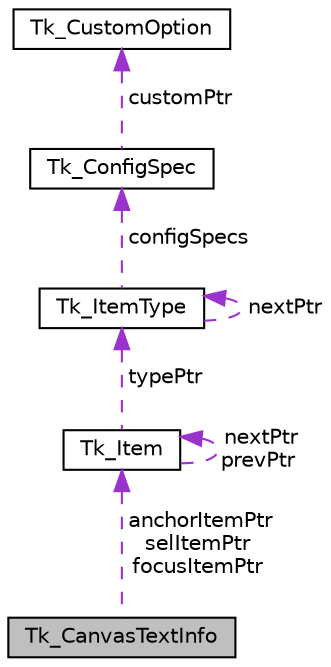 digraph "Tk_CanvasTextInfo"
{
  edge [fontname="Helvetica",fontsize="10",labelfontname="Helvetica",labelfontsize="10"];
  node [fontname="Helvetica",fontsize="10",shape=record];
  Node1 [label="Tk_CanvasTextInfo",height=0.2,width=0.4,color="black", fillcolor="grey75", style="filled", fontcolor="black"];
  Node2 -> Node1 [dir="back",color="darkorchid3",fontsize="10",style="dashed",label=" anchorItemPtr\nselItemPtr\nfocusItemPtr" ,fontname="Helvetica"];
  Node2 [label="Tk_Item",height=0.2,width=0.4,color="black", fillcolor="white", style="filled",URL="$struct_tk___item.html"];
  Node2 -> Node2 [dir="back",color="darkorchid3",fontsize="10",style="dashed",label=" nextPtr\nprevPtr" ,fontname="Helvetica"];
  Node3 -> Node2 [dir="back",color="darkorchid3",fontsize="10",style="dashed",label=" typePtr" ,fontname="Helvetica"];
  Node3 [label="Tk_ItemType",height=0.2,width=0.4,color="black", fillcolor="white", style="filled",URL="$struct_tk___item_type.html"];
  Node4 -> Node3 [dir="back",color="darkorchid3",fontsize="10",style="dashed",label=" configSpecs" ,fontname="Helvetica"];
  Node4 [label="Tk_ConfigSpec",height=0.2,width=0.4,color="black", fillcolor="white", style="filled",URL="$struct_tk___config_spec.html"];
  Node5 -> Node4 [dir="back",color="darkorchid3",fontsize="10",style="dashed",label=" customPtr" ,fontname="Helvetica"];
  Node5 [label="Tk_CustomOption",height=0.2,width=0.4,color="black", fillcolor="white", style="filled",URL="$struct_tk___custom_option.html"];
  Node3 -> Node3 [dir="back",color="darkorchid3",fontsize="10",style="dashed",label=" nextPtr" ,fontname="Helvetica"];
}
